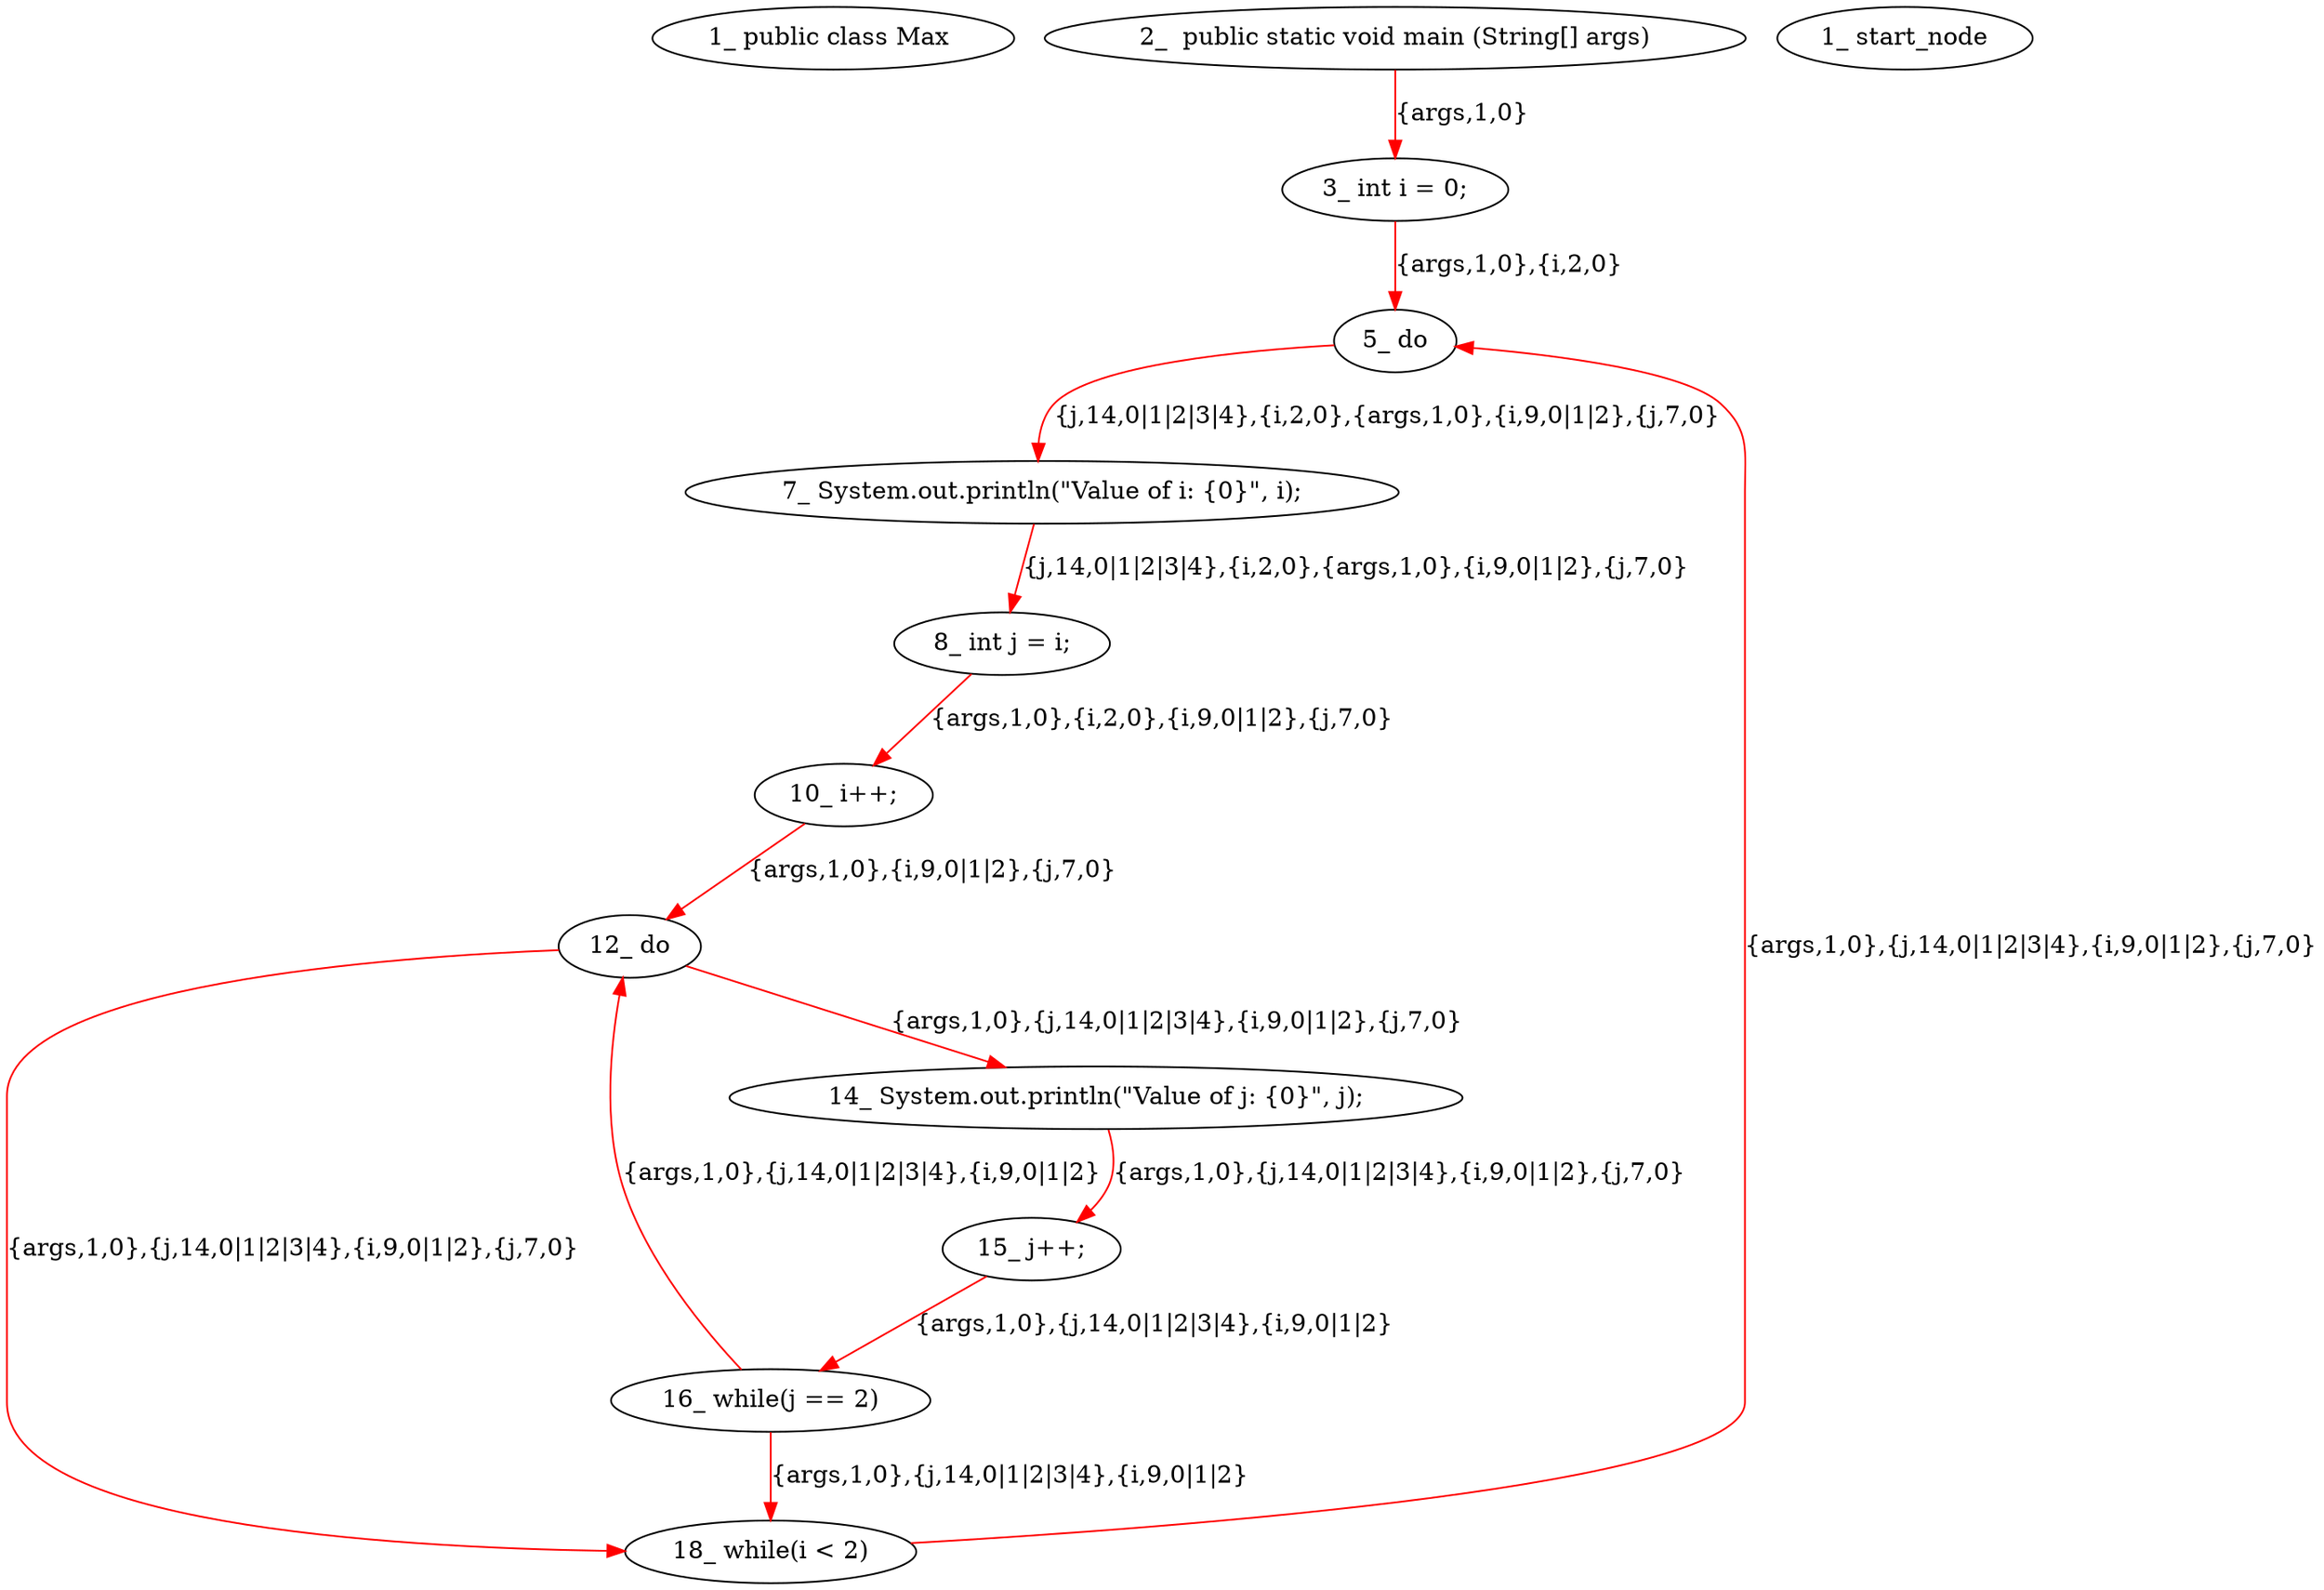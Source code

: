 digraph  {
6 [label="1_\ public\ class\ Max\ ", type_label=class_declaration];
10 [label="2_\ \ public\ static\ void\ main\ \(String\[\]\ args\)", type_label=method_declaration];
21 [label="3_\ int\ i\ =\ 0;", type_label=expression_statement];
26 [label="5_\ do", type_label=do];
28 [label="7_\ System\.out\.println\(\"Value\ of\ i:\ \{0\}\",\ i\);", type_label=expression_statement];
37 [label="8_\ int\ j\ =\ i;", type_label=expression_statement];
42 [label="10_\ i\+\+;", type_label=expression_statement];
45 [label="12_\ do", type_label=do];
47 [label="14_\ System\.out\.println\(\"Value\ of\ j:\ \{0\}\",\ j\);", type_label=expression_statement];
56 [label="15_\ j\+\+;", type_label=expression_statement];
59 [label="16_\ while\(j\ ==\ 2\)", type_label=while];
63 [label="18_\ while\(i\ <\ 2\)", type_label=while];
1 [label="1_\ start_node", type_label=start];
10 -> 21  [color=red, controlflow_type=first_next_line, edge_type=CFG_edge, key=0, label="{args,1,0}"];
21 -> 26  [color=red, controlflow_type="next_line 1", edge_type=CFG_edge, key=0, label="{args,1,0},{i,2,0}"];
26 -> 28  [color=red, controlflow_type=pos_next, edge_type=CFG_edge, key=0, label="{j,14,0|1|2|3|4},{i,2,0},{args,1,0},{i,9,0|1|2},{j,7,0}"];
28 -> 37  [color=red, controlflow_type="next_line 1", edge_type=CFG_edge, key=0, label="{j,14,0|1|2|3|4},{i,2,0},{args,1,0},{i,9,0|1|2},{j,7,0}"];
37 -> 42  [color=red, controlflow_type="next_line 1", edge_type=CFG_edge, key=0, label="{args,1,0},{i,2,0},{i,9,0|1|2},{j,7,0}"];
42 -> 45  [color=red, controlflow_type="next_line 1", edge_type=CFG_edge, key=0, label="{args,1,0},{i,9,0|1|2},{j,7,0}"];
45 -> 63  [color=red, controlflow_type=next, edge_type=CFG_edge, key=0, label="{args,1,0},{j,14,0|1|2|3|4},{i,9,0|1|2},{j,7,0}"];
45 -> 47  [color=red, controlflow_type=pos_next, edge_type=CFG_edge, key=0, label="{args,1,0},{j,14,0|1|2|3|4},{i,9,0|1|2},{j,7,0}"];
47 -> 56  [color=red, controlflow_type="next_line 1", edge_type=CFG_edge, key=0, label="{args,1,0},{j,14,0|1|2|3|4},{i,9,0|1|2},{j,7,0}"];
56 -> 59  [color=red, controlflow_type=next, edge_type=CFG_edge, key=0, label="{args,1,0},{j,14,0|1|2|3|4},{i,9,0|1|2}"];
59 -> 45  [color=red, controlflow_type=loop_control, edge_type=CFG_edge, key=0, label="{args,1,0},{j,14,0|1|2|3|4},{i,9,0|1|2}"];
59 -> 63  [color=red, controlflow_type=neg_next, edge_type=CFG_edge, key=0, label="{args,1,0},{j,14,0|1|2|3|4},{i,9,0|1|2}"];
63 -> 26  [color=red, controlflow_type=loop_control, edge_type=CFG_edge, key=0, label="{args,1,0},{j,14,0|1|2|3|4},{i,9,0|1|2},{j,7,0}"];
}

